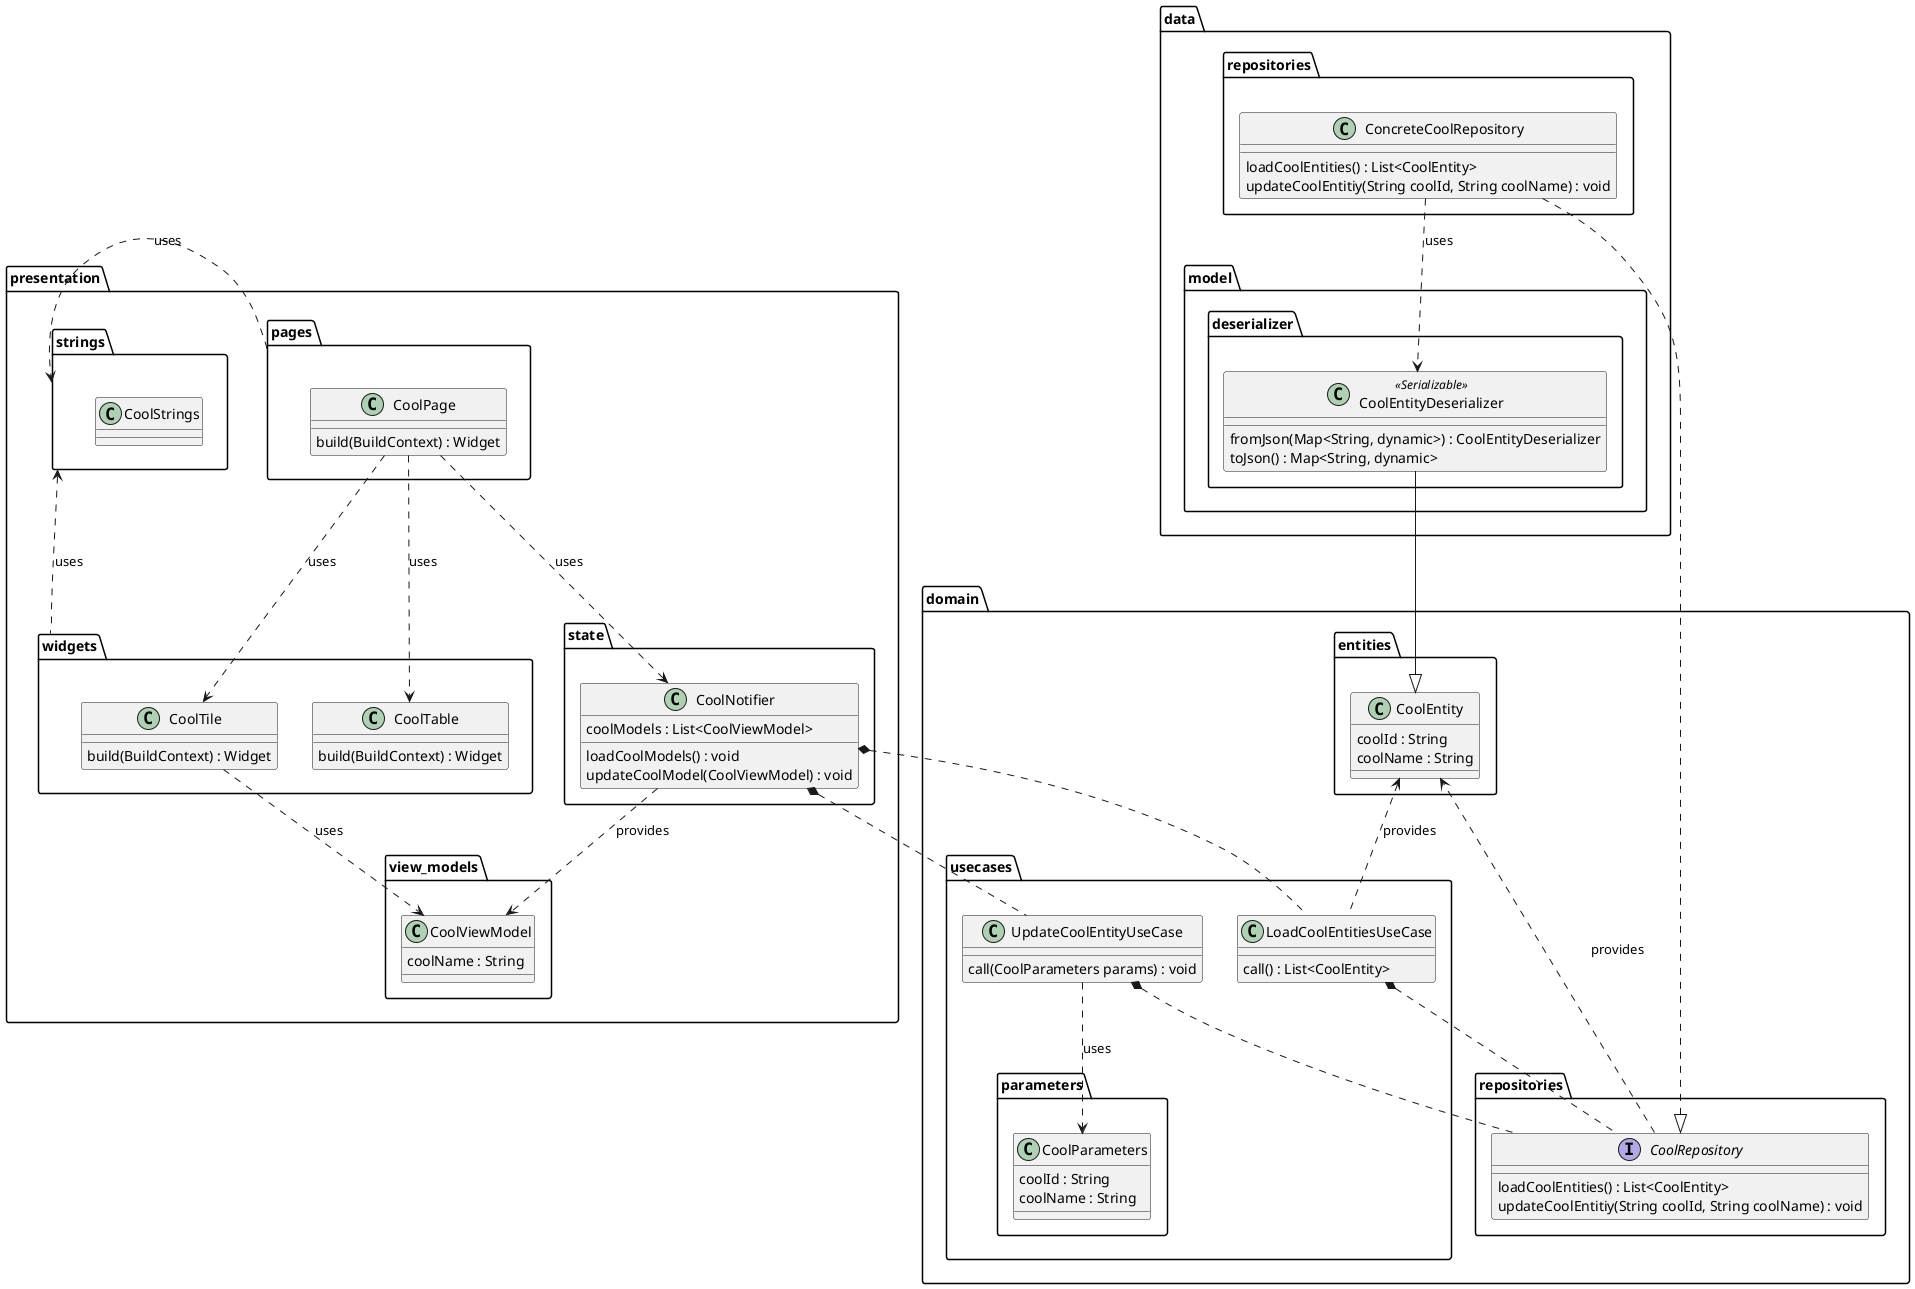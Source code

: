 @startuml theme_data_class_diagram

package data {
    package model.deserializer {
        class CoolEntityDeserializer <<Serializable>> {
            fromJson(Map<String, dynamic>) : CoolEntityDeserializer
            toJson() : Map<String, dynamic>
        }
    }

    package data.repositories {
        class ConcreteCoolRepository {
            loadCoolEntities() : List<CoolEntity>
            updateCoolEntitiy(String coolId, String coolName) : void
        }
    }
}

package domain {

    package entities {
        class CoolEntity {
            coolId : String
            coolName : String
        }
    }

    package usecases {
        package parameters {
            class CoolParameters {
                coolId : String
                coolName : String
            }
        }

        class LoadCoolEntitiesUseCase {
            call() : List<CoolEntity>
        }

        class UpdateCoolEntityUseCase {
            call(CoolParameters params) : void
        }
    }

    package repositories {
        interface CoolRepository {
            loadCoolEntities() : List<CoolEntity>
            updateCoolEntitiy(String coolId, String coolName) : void
        }
    }
}

package presentation {
    package view_models {
        class CoolViewModel {
            coolName : String
        }
    }

    package pages {
        class CoolPage {
            build(BuildContext) : Widget
        }
    }

    package state {
        class CoolNotifier {
            coolModels : List<CoolViewModel>

            loadCoolModels() : void
            updateCoolModel(CoolViewModel) : void
        }
    }

    package strings {
        class CoolStrings {}
    }

    package widgets {
        class CoolTile {
            build(BuildContext) : Widget
        }

        class CoolTable {
            build(BuildContext) : Widget
        }
    }

}

ConcreteCoolRepository ..|> CoolRepository
ConcreteCoolRepository ..> CoolEntityDeserializer : uses

CoolRepository ..> CoolEntity : provides

CoolEntityDeserializer --|> CoolEntity

LoadCoolEntitiesUseCase *.. CoolRepository
UpdateCoolEntityUseCase *.. CoolRepository
LoadCoolEntitiesUseCase .up.> CoolEntity : provides
UpdateCoolEntityUseCase ..> CoolParameters : uses

CoolNotifier *.. UpdateCoolEntityUseCase
CoolNotifier *.. LoadCoolEntitiesUseCase
CoolNotifier ..> CoolViewModel : provides

CoolPage ..> CoolNotifier : uses
CoolPage ..> CoolTile : uses
CoolPage ..> CoolTable : uses
CoolTile ..> CoolViewModel : uses

pages .right.> strings : uses
widgets .up.> strings : uses

@enduml